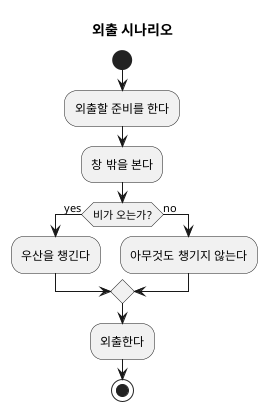 @startuml

title 외출 시나리오


start

:외출할 준비를 한다; 

:창 밖을 본다;

if (비가 오는가?) then (yes)
  :우산을 챙긴다;
else (no)
  :아무것도 챙기지 않는다;
endif
:외출한다;

stop

@enduml
